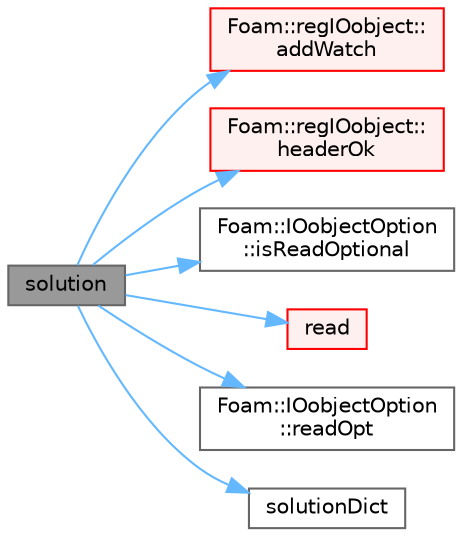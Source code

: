 digraph "solution"
{
 // LATEX_PDF_SIZE
  bgcolor="transparent";
  edge [fontname=Helvetica,fontsize=10,labelfontname=Helvetica,labelfontsize=10];
  node [fontname=Helvetica,fontsize=10,shape=box,height=0.2,width=0.4];
  rankdir="LR";
  Node1 [id="Node000001",label="solution",height=0.2,width=0.4,color="gray40", fillcolor="grey60", style="filled", fontcolor="black",tooltip=" "];
  Node1 -> Node2 [id="edge1_Node000001_Node000002",color="steelblue1",style="solid",tooltip=" "];
  Node2 [id="Node000002",label="Foam::regIOobject::\laddWatch",height=0.2,width=0.4,color="red", fillcolor="#FFF0F0", style="filled",URL="$classFoam_1_1regIOobject.html#ad7c6a5ac80b6aceabec55dba1789195c",tooltip=" "];
  Node1 -> Node30 [id="edge2_Node000001_Node000030",color="steelblue1",style="solid",tooltip=" "];
  Node30 [id="Node000030",label="Foam::regIOobject::\lheaderOk",height=0.2,width=0.4,color="red", fillcolor="#FFF0F0", style="filled",URL="$classFoam_1_1regIOobject.html#a9d4879c850ce41d945ff77e788de3a23",tooltip=" "];
  Node1 -> Node31 [id="edge3_Node000001_Node000031",color="steelblue1",style="solid",tooltip=" "];
  Node31 [id="Node000031",label="Foam::IOobjectOption\l::isReadOptional",height=0.2,width=0.4,color="grey40", fillcolor="white", style="filled",URL="$classFoam_1_1IOobjectOption.html#a23f938b5985d5e7f04d6b7f3b70ff073",tooltip=" "];
  Node1 -> Node32 [id="edge4_Node000001_Node000032",color="steelblue1",style="solid",tooltip=" "];
  Node32 [id="Node000032",label="read",height=0.2,width=0.4,color="red", fillcolor="#FFF0F0", style="filled",URL="$classFoam_1_1solution.html#af816873151ddb0126e98bb2f914d8ed5",tooltip=" "];
  Node1 -> Node38 [id="edge5_Node000001_Node000038",color="steelblue1",style="solid",tooltip=" "];
  Node38 [id="Node000038",label="Foam::IOobjectOption\l::readOpt",height=0.2,width=0.4,color="grey40", fillcolor="white", style="filled",URL="$classFoam_1_1IOobjectOption.html#a52f2d0b4f606b9b6cda660e5ba03b175",tooltip=" "];
  Node1 -> Node39 [id="edge6_Node000001_Node000039",color="steelblue1",style="solid",tooltip=" "];
  Node39 [id="Node000039",label="solutionDict",height=0.2,width=0.4,color="grey40", fillcolor="white", style="filled",URL="$classFoam_1_1solution.html#aed9b25fb935daebfe2111535470a7e3c",tooltip=" "];
}
